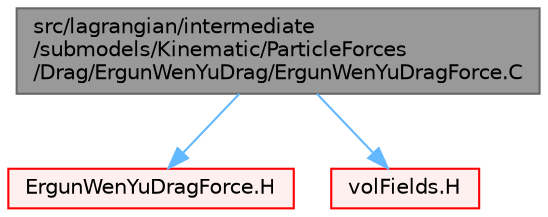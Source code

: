 digraph "src/lagrangian/intermediate/submodels/Kinematic/ParticleForces/Drag/ErgunWenYuDrag/ErgunWenYuDragForce.C"
{
 // LATEX_PDF_SIZE
  bgcolor="transparent";
  edge [fontname=Helvetica,fontsize=10,labelfontname=Helvetica,labelfontsize=10];
  node [fontname=Helvetica,fontsize=10,shape=box,height=0.2,width=0.4];
  Node1 [id="Node000001",label="src/lagrangian/intermediate\l/submodels/Kinematic/ParticleForces\l/Drag/ErgunWenYuDrag/ErgunWenYuDragForce.C",height=0.2,width=0.4,color="gray40", fillcolor="grey60", style="filled", fontcolor="black",tooltip=" "];
  Node1 -> Node2 [id="edge1_Node000001_Node000002",color="steelblue1",style="solid",tooltip=" "];
  Node2 [id="Node000002",label="ErgunWenYuDragForce.H",height=0.2,width=0.4,color="red", fillcolor="#FFF0F0", style="filled",URL="$ErgunWenYuDragForce_8H.html",tooltip=" "];
  Node1 -> Node346 [id="edge2_Node000001_Node000346",color="steelblue1",style="solid",tooltip=" "];
  Node346 [id="Node000346",label="volFields.H",height=0.2,width=0.4,color="red", fillcolor="#FFF0F0", style="filled",URL="$volFields_8H.html",tooltip=" "];
}
